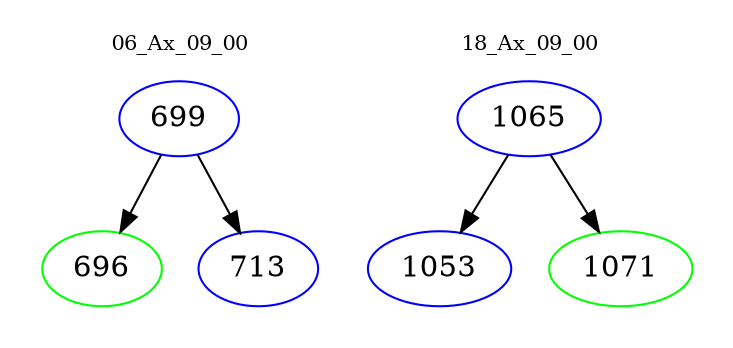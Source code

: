digraph{
subgraph cluster_0 {
color = white
label = "06_Ax_09_00";
fontsize=10;
T0_699 [label="699", color="blue"]
T0_699 -> T0_696 [color="black"]
T0_696 [label="696", color="green"]
T0_699 -> T0_713 [color="black"]
T0_713 [label="713", color="blue"]
}
subgraph cluster_1 {
color = white
label = "18_Ax_09_00";
fontsize=10;
T1_1065 [label="1065", color="blue"]
T1_1065 -> T1_1053 [color="black"]
T1_1053 [label="1053", color="blue"]
T1_1065 -> T1_1071 [color="black"]
T1_1071 [label="1071", color="green"]
}
}
